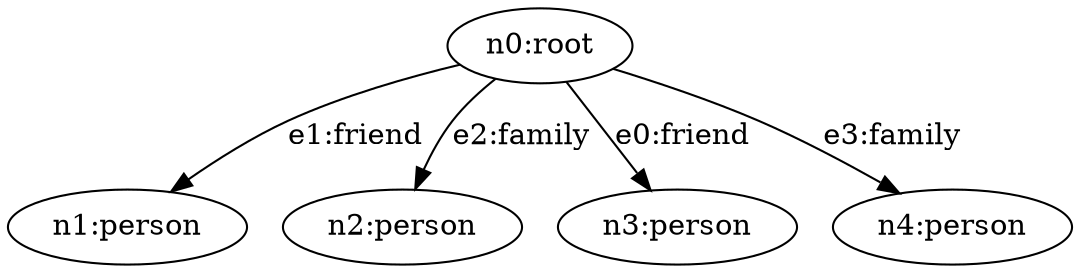 strict digraph root {
    "n0" [ id="25a3b97f3c324e13a591f7ff5de3b2f5", label="n0:root"  ]
    "n1" [ id="cba7e52569984be4b97c04e7cb242afe", label="n1:person" , name="Josh" ]
    "n2" [ id="ff1ccfb5b35c475fa0ba6f53e7ec023c", label="n2:person" , name="Jane" ]
    "n3" [ id="1f6f18e648dd46dd8c258abb4acadc5b", label="n3:person" , name="Josh" ]
    "n4" [ id="4efb8c16f12542daa5e1b06e7a694145", label="n4:person" , name="Jane" ]
    "n0" -> "n3" [ id="478e9c040cb947c788bc6fe038aa1ae2", label="e0:friend", meeting_place="college" ]
    "n0" -> "n1" [ id="55cc3b51e4d34dcc9f47418d8eb55e79", label="e1:friend", meeting_place="college" ]
    "n0" -> "n2" [ id="4f2a3dfcba454b91907ad446afb3ee42", label="e2:family", type="sister" ]
    "n0" -> "n4" [ id="6679db5fa4074fe29b01bd34e0c5ad6b", label="e3:family", type="sister" ]
}